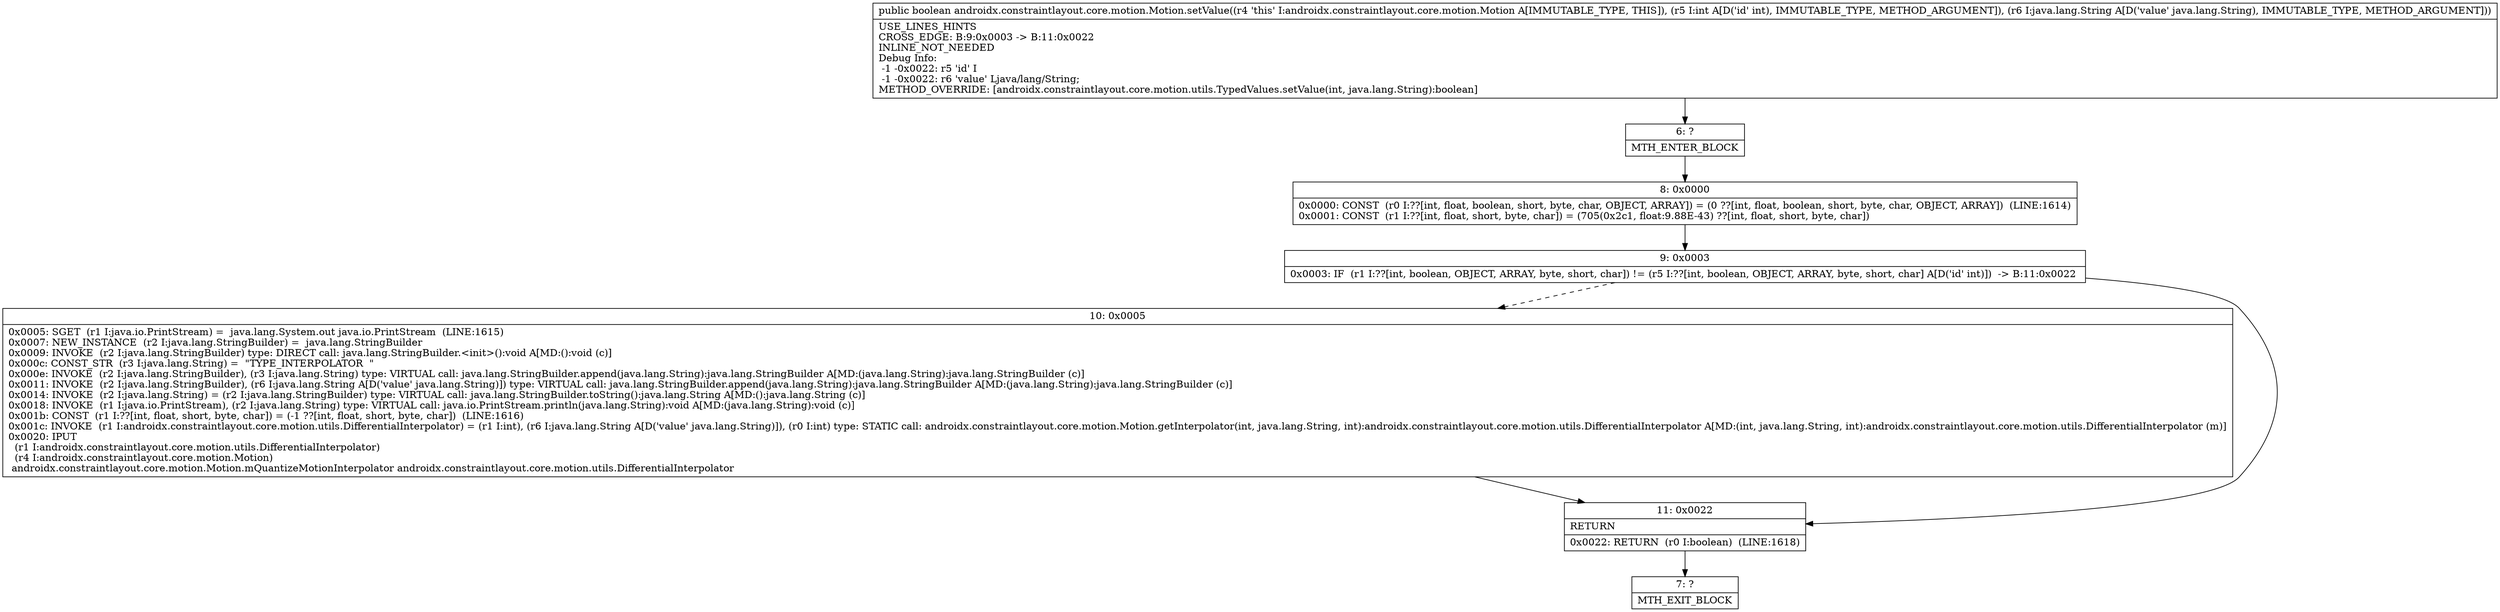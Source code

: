 digraph "CFG forandroidx.constraintlayout.core.motion.Motion.setValue(ILjava\/lang\/String;)Z" {
Node_6 [shape=record,label="{6\:\ ?|MTH_ENTER_BLOCK\l}"];
Node_8 [shape=record,label="{8\:\ 0x0000|0x0000: CONST  (r0 I:??[int, float, boolean, short, byte, char, OBJECT, ARRAY]) = (0 ??[int, float, boolean, short, byte, char, OBJECT, ARRAY])  (LINE:1614)\l0x0001: CONST  (r1 I:??[int, float, short, byte, char]) = (705(0x2c1, float:9.88E\-43) ??[int, float, short, byte, char]) \l}"];
Node_9 [shape=record,label="{9\:\ 0x0003|0x0003: IF  (r1 I:??[int, boolean, OBJECT, ARRAY, byte, short, char]) != (r5 I:??[int, boolean, OBJECT, ARRAY, byte, short, char] A[D('id' int)])  \-\> B:11:0x0022 \l}"];
Node_10 [shape=record,label="{10\:\ 0x0005|0x0005: SGET  (r1 I:java.io.PrintStream) =  java.lang.System.out java.io.PrintStream  (LINE:1615)\l0x0007: NEW_INSTANCE  (r2 I:java.lang.StringBuilder) =  java.lang.StringBuilder \l0x0009: INVOKE  (r2 I:java.lang.StringBuilder) type: DIRECT call: java.lang.StringBuilder.\<init\>():void A[MD:():void (c)]\l0x000c: CONST_STR  (r3 I:java.lang.String) =  \"TYPE_INTERPOLATOR  \" \l0x000e: INVOKE  (r2 I:java.lang.StringBuilder), (r3 I:java.lang.String) type: VIRTUAL call: java.lang.StringBuilder.append(java.lang.String):java.lang.StringBuilder A[MD:(java.lang.String):java.lang.StringBuilder (c)]\l0x0011: INVOKE  (r2 I:java.lang.StringBuilder), (r6 I:java.lang.String A[D('value' java.lang.String)]) type: VIRTUAL call: java.lang.StringBuilder.append(java.lang.String):java.lang.StringBuilder A[MD:(java.lang.String):java.lang.StringBuilder (c)]\l0x0014: INVOKE  (r2 I:java.lang.String) = (r2 I:java.lang.StringBuilder) type: VIRTUAL call: java.lang.StringBuilder.toString():java.lang.String A[MD:():java.lang.String (c)]\l0x0018: INVOKE  (r1 I:java.io.PrintStream), (r2 I:java.lang.String) type: VIRTUAL call: java.io.PrintStream.println(java.lang.String):void A[MD:(java.lang.String):void (c)]\l0x001b: CONST  (r1 I:??[int, float, short, byte, char]) = (\-1 ??[int, float, short, byte, char])  (LINE:1616)\l0x001c: INVOKE  (r1 I:androidx.constraintlayout.core.motion.utils.DifferentialInterpolator) = (r1 I:int), (r6 I:java.lang.String A[D('value' java.lang.String)]), (r0 I:int) type: STATIC call: androidx.constraintlayout.core.motion.Motion.getInterpolator(int, java.lang.String, int):androidx.constraintlayout.core.motion.utils.DifferentialInterpolator A[MD:(int, java.lang.String, int):androidx.constraintlayout.core.motion.utils.DifferentialInterpolator (m)]\l0x0020: IPUT  \l  (r1 I:androidx.constraintlayout.core.motion.utils.DifferentialInterpolator)\l  (r4 I:androidx.constraintlayout.core.motion.Motion)\l androidx.constraintlayout.core.motion.Motion.mQuantizeMotionInterpolator androidx.constraintlayout.core.motion.utils.DifferentialInterpolator \l}"];
Node_11 [shape=record,label="{11\:\ 0x0022|RETURN\l|0x0022: RETURN  (r0 I:boolean)  (LINE:1618)\l}"];
Node_7 [shape=record,label="{7\:\ ?|MTH_EXIT_BLOCK\l}"];
MethodNode[shape=record,label="{public boolean androidx.constraintlayout.core.motion.Motion.setValue((r4 'this' I:androidx.constraintlayout.core.motion.Motion A[IMMUTABLE_TYPE, THIS]), (r5 I:int A[D('id' int), IMMUTABLE_TYPE, METHOD_ARGUMENT]), (r6 I:java.lang.String A[D('value' java.lang.String), IMMUTABLE_TYPE, METHOD_ARGUMENT]))  | USE_LINES_HINTS\lCROSS_EDGE: B:9:0x0003 \-\> B:11:0x0022\lINLINE_NOT_NEEDED\lDebug Info:\l  \-1 \-0x0022: r5 'id' I\l  \-1 \-0x0022: r6 'value' Ljava\/lang\/String;\lMETHOD_OVERRIDE: [androidx.constraintlayout.core.motion.utils.TypedValues.setValue(int, java.lang.String):boolean]\l}"];
MethodNode -> Node_6;Node_6 -> Node_8;
Node_8 -> Node_9;
Node_9 -> Node_10[style=dashed];
Node_9 -> Node_11;
Node_10 -> Node_11;
Node_11 -> Node_7;
}

